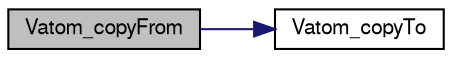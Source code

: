 digraph "Vatom_copyFrom"
{
  edge [fontname="FreeSans",fontsize="10",labelfontname="FreeSans",labelfontsize="10"];
  node [fontname="FreeSans",fontsize="10",shape=record];
  rankdir="LR";
  Node1 [label="Vatom_copyFrom",height=0.2,width=0.4,color="black", fillcolor="grey75", style="filled" fontcolor="black"];
  Node1 -> Node2 [color="midnightblue",fontsize="10",style="solid",fontname="FreeSans"];
  Node2 [label="Vatom_copyTo",height=0.2,width=0.4,color="black", fillcolor="white", style="filled",URL="$group___vatom.html#ga9866f2cf3382c8af2c9fad63c6a3ffc4",tooltip="Copy information to another atom."];
}
